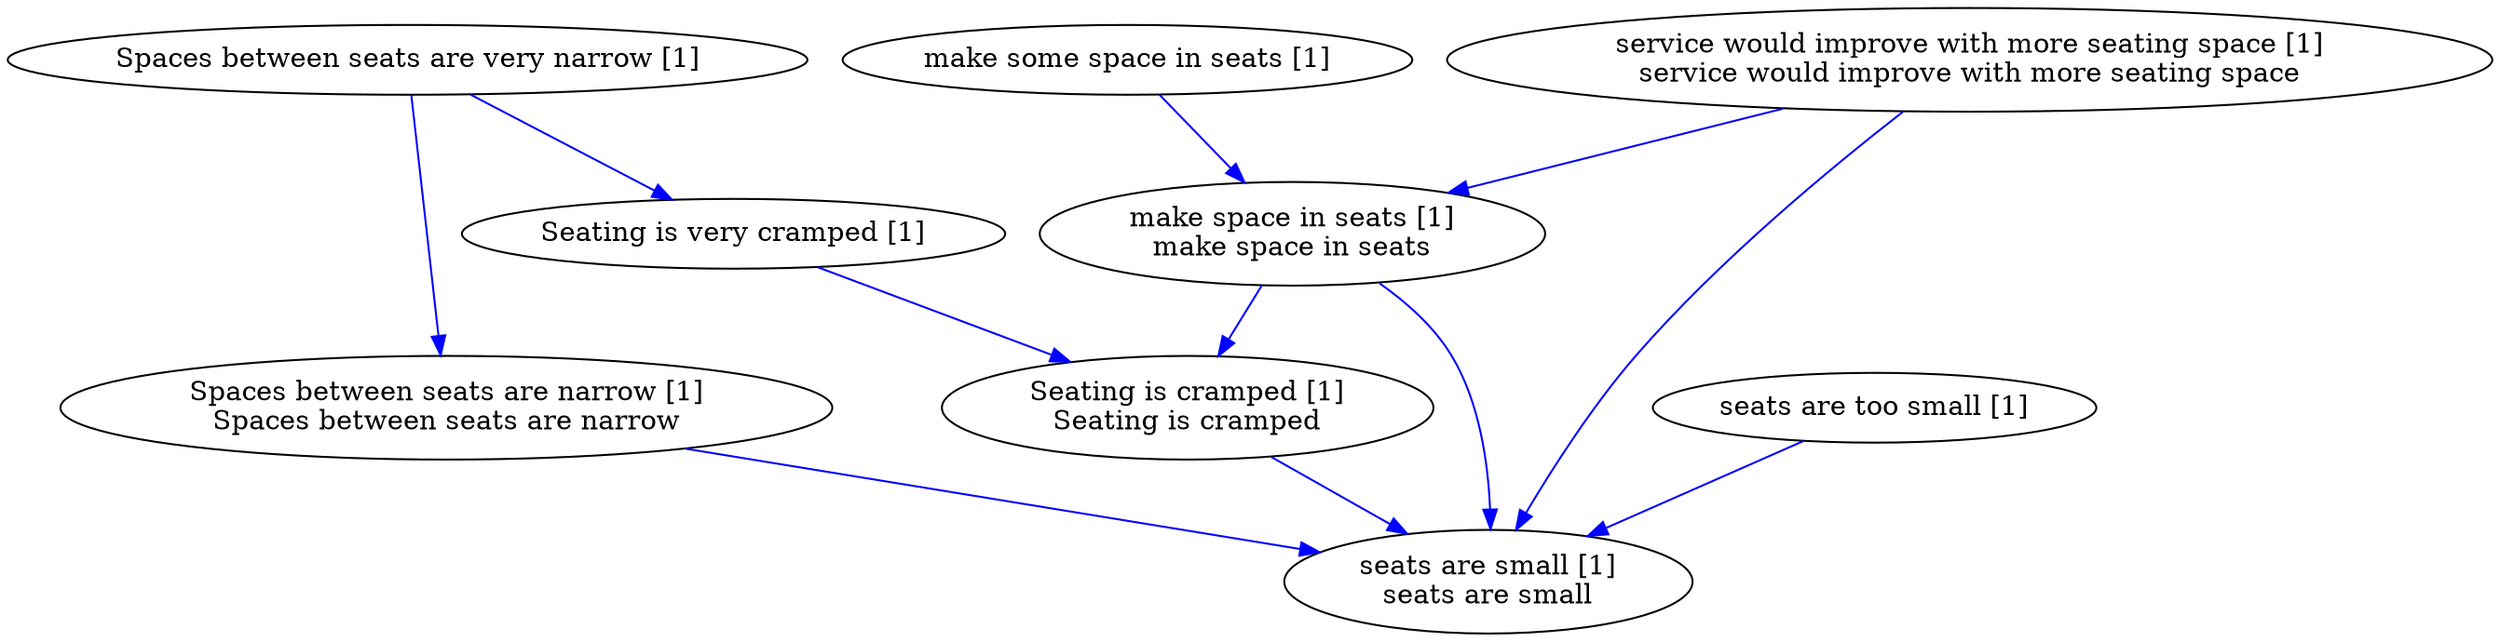 digraph collapsedGraph {
"Seating is very cramped [1]""Seating is cramped [1]\nSeating is cramped""Spaces between seats are very narrow [1]""Spaces between seats are narrow [1]\nSpaces between seats are narrow""make some space in seats [1]""make space in seats [1]\nmake space in seats""seats are too small [1]""seats are small [1]\nseats are small""service would improve with more seating space [1]\nservice would improve with more seating space""Seating is very cramped [1]" -> "Seating is cramped [1]\nSeating is cramped" [color=blue]
"Spaces between seats are very narrow [1]" -> "Spaces between seats are narrow [1]\nSpaces between seats are narrow" [color=blue]
"Spaces between seats are very narrow [1]" -> "Seating is very cramped [1]" [color=blue]
"make some space in seats [1]" -> "make space in seats [1]\nmake space in seats" [color=blue]
"make space in seats [1]\nmake space in seats" -> "Seating is cramped [1]\nSeating is cramped" [color=blue]
"seats are too small [1]" -> "seats are small [1]\nseats are small" [color=blue]
"make space in seats [1]\nmake space in seats" -> "seats are small [1]\nseats are small" [color=blue]
"Spaces between seats are narrow [1]\nSpaces between seats are narrow" -> "seats are small [1]\nseats are small" [color=blue]
"Seating is cramped [1]\nSeating is cramped" -> "seats are small [1]\nseats are small" [color=blue]
"service would improve with more seating space [1]\nservice would improve with more seating space" -> "make space in seats [1]\nmake space in seats" [color=blue]
"service would improve with more seating space [1]\nservice would improve with more seating space" -> "seats are small [1]\nseats are small" [color=blue]
}